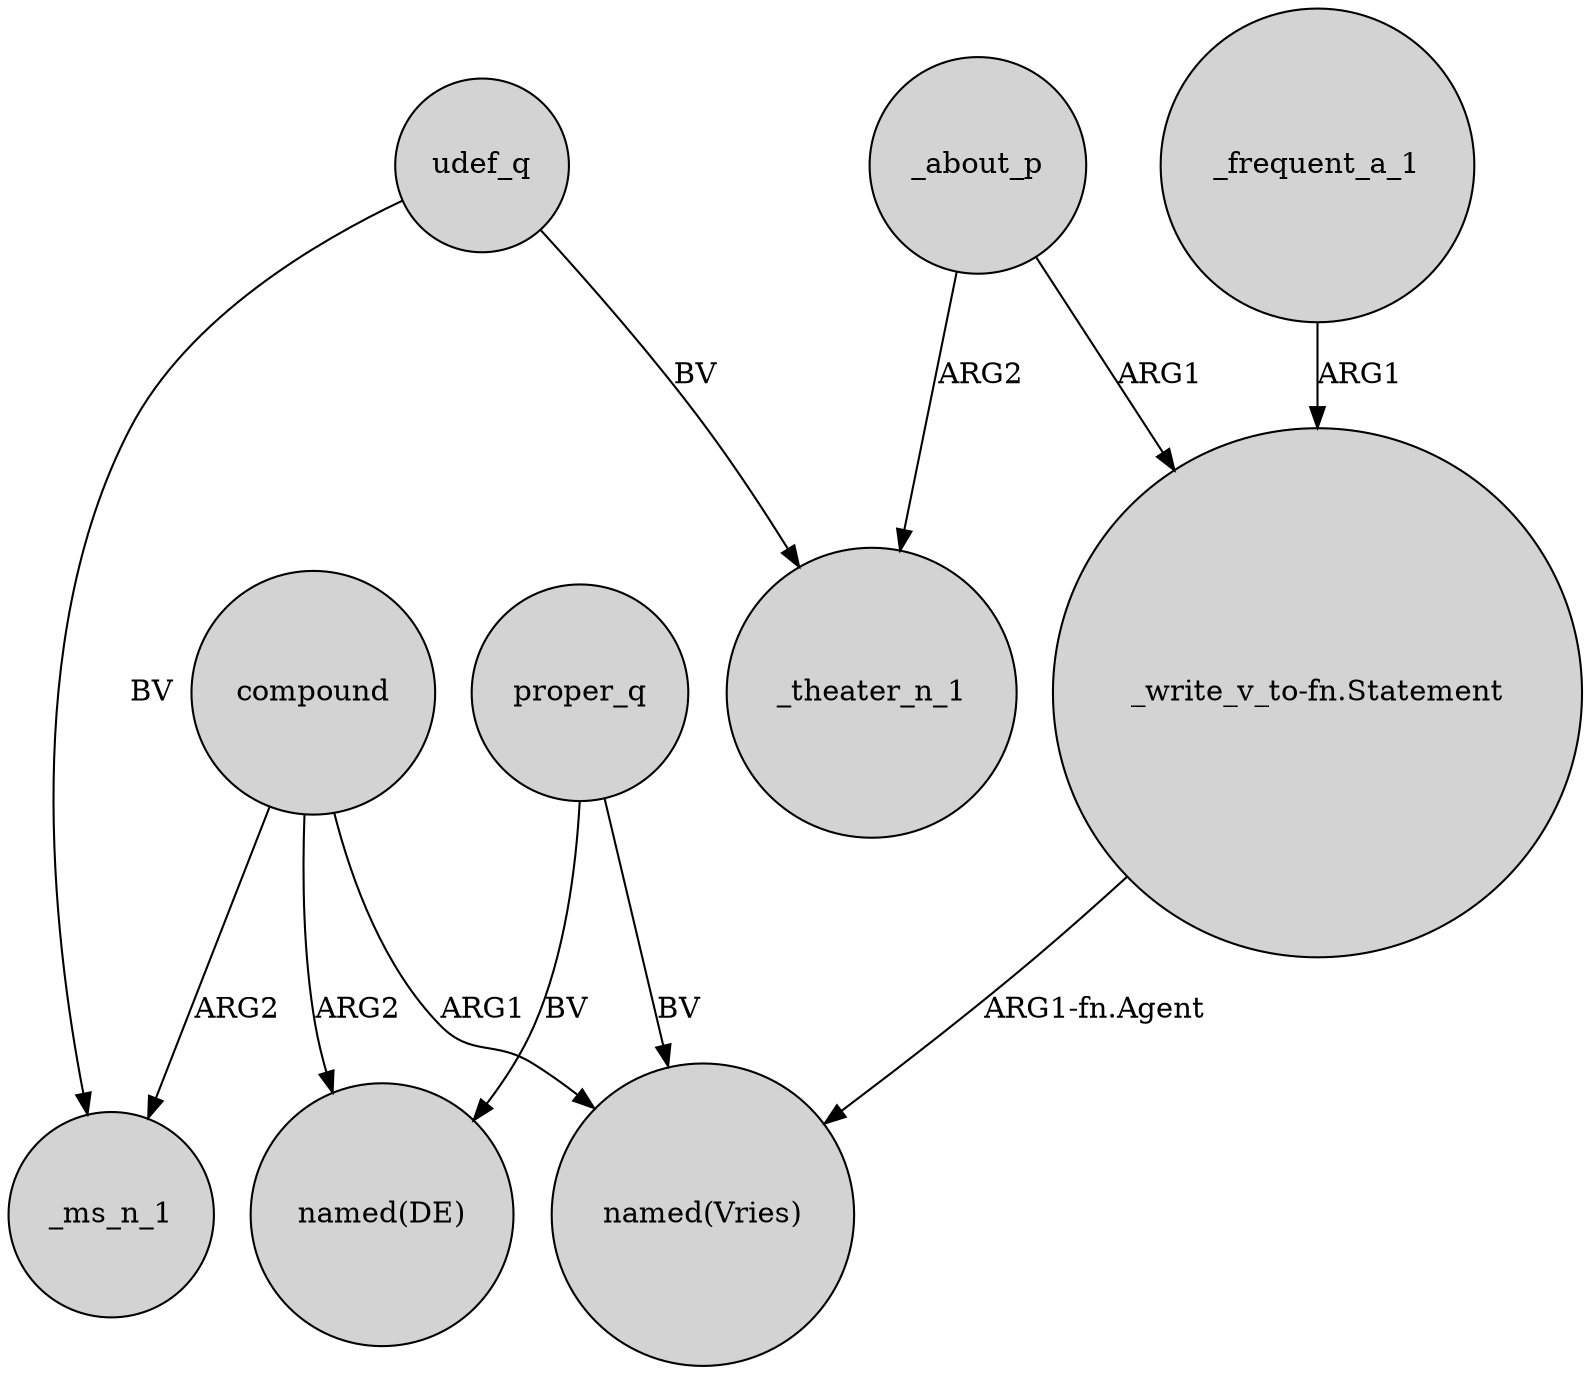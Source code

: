 digraph {
	node [shape=circle style=filled]
	udef_q -> _ms_n_1 [label=BV]
	proper_q -> "named(Vries)" [label=BV]
	_about_p -> "_write_v_to-fn.Statement" [label=ARG1]
	_frequent_a_1 -> "_write_v_to-fn.Statement" [label=ARG1]
	proper_q -> "named(DE)" [label=BV]
	"_write_v_to-fn.Statement" -> "named(Vries)" [label="ARG1-fn.Agent"]
	compound -> "named(Vries)" [label=ARG1]
	udef_q -> _theater_n_1 [label=BV]
	compound -> _ms_n_1 [label=ARG2]
	compound -> "named(DE)" [label=ARG2]
	_about_p -> _theater_n_1 [label=ARG2]
}
